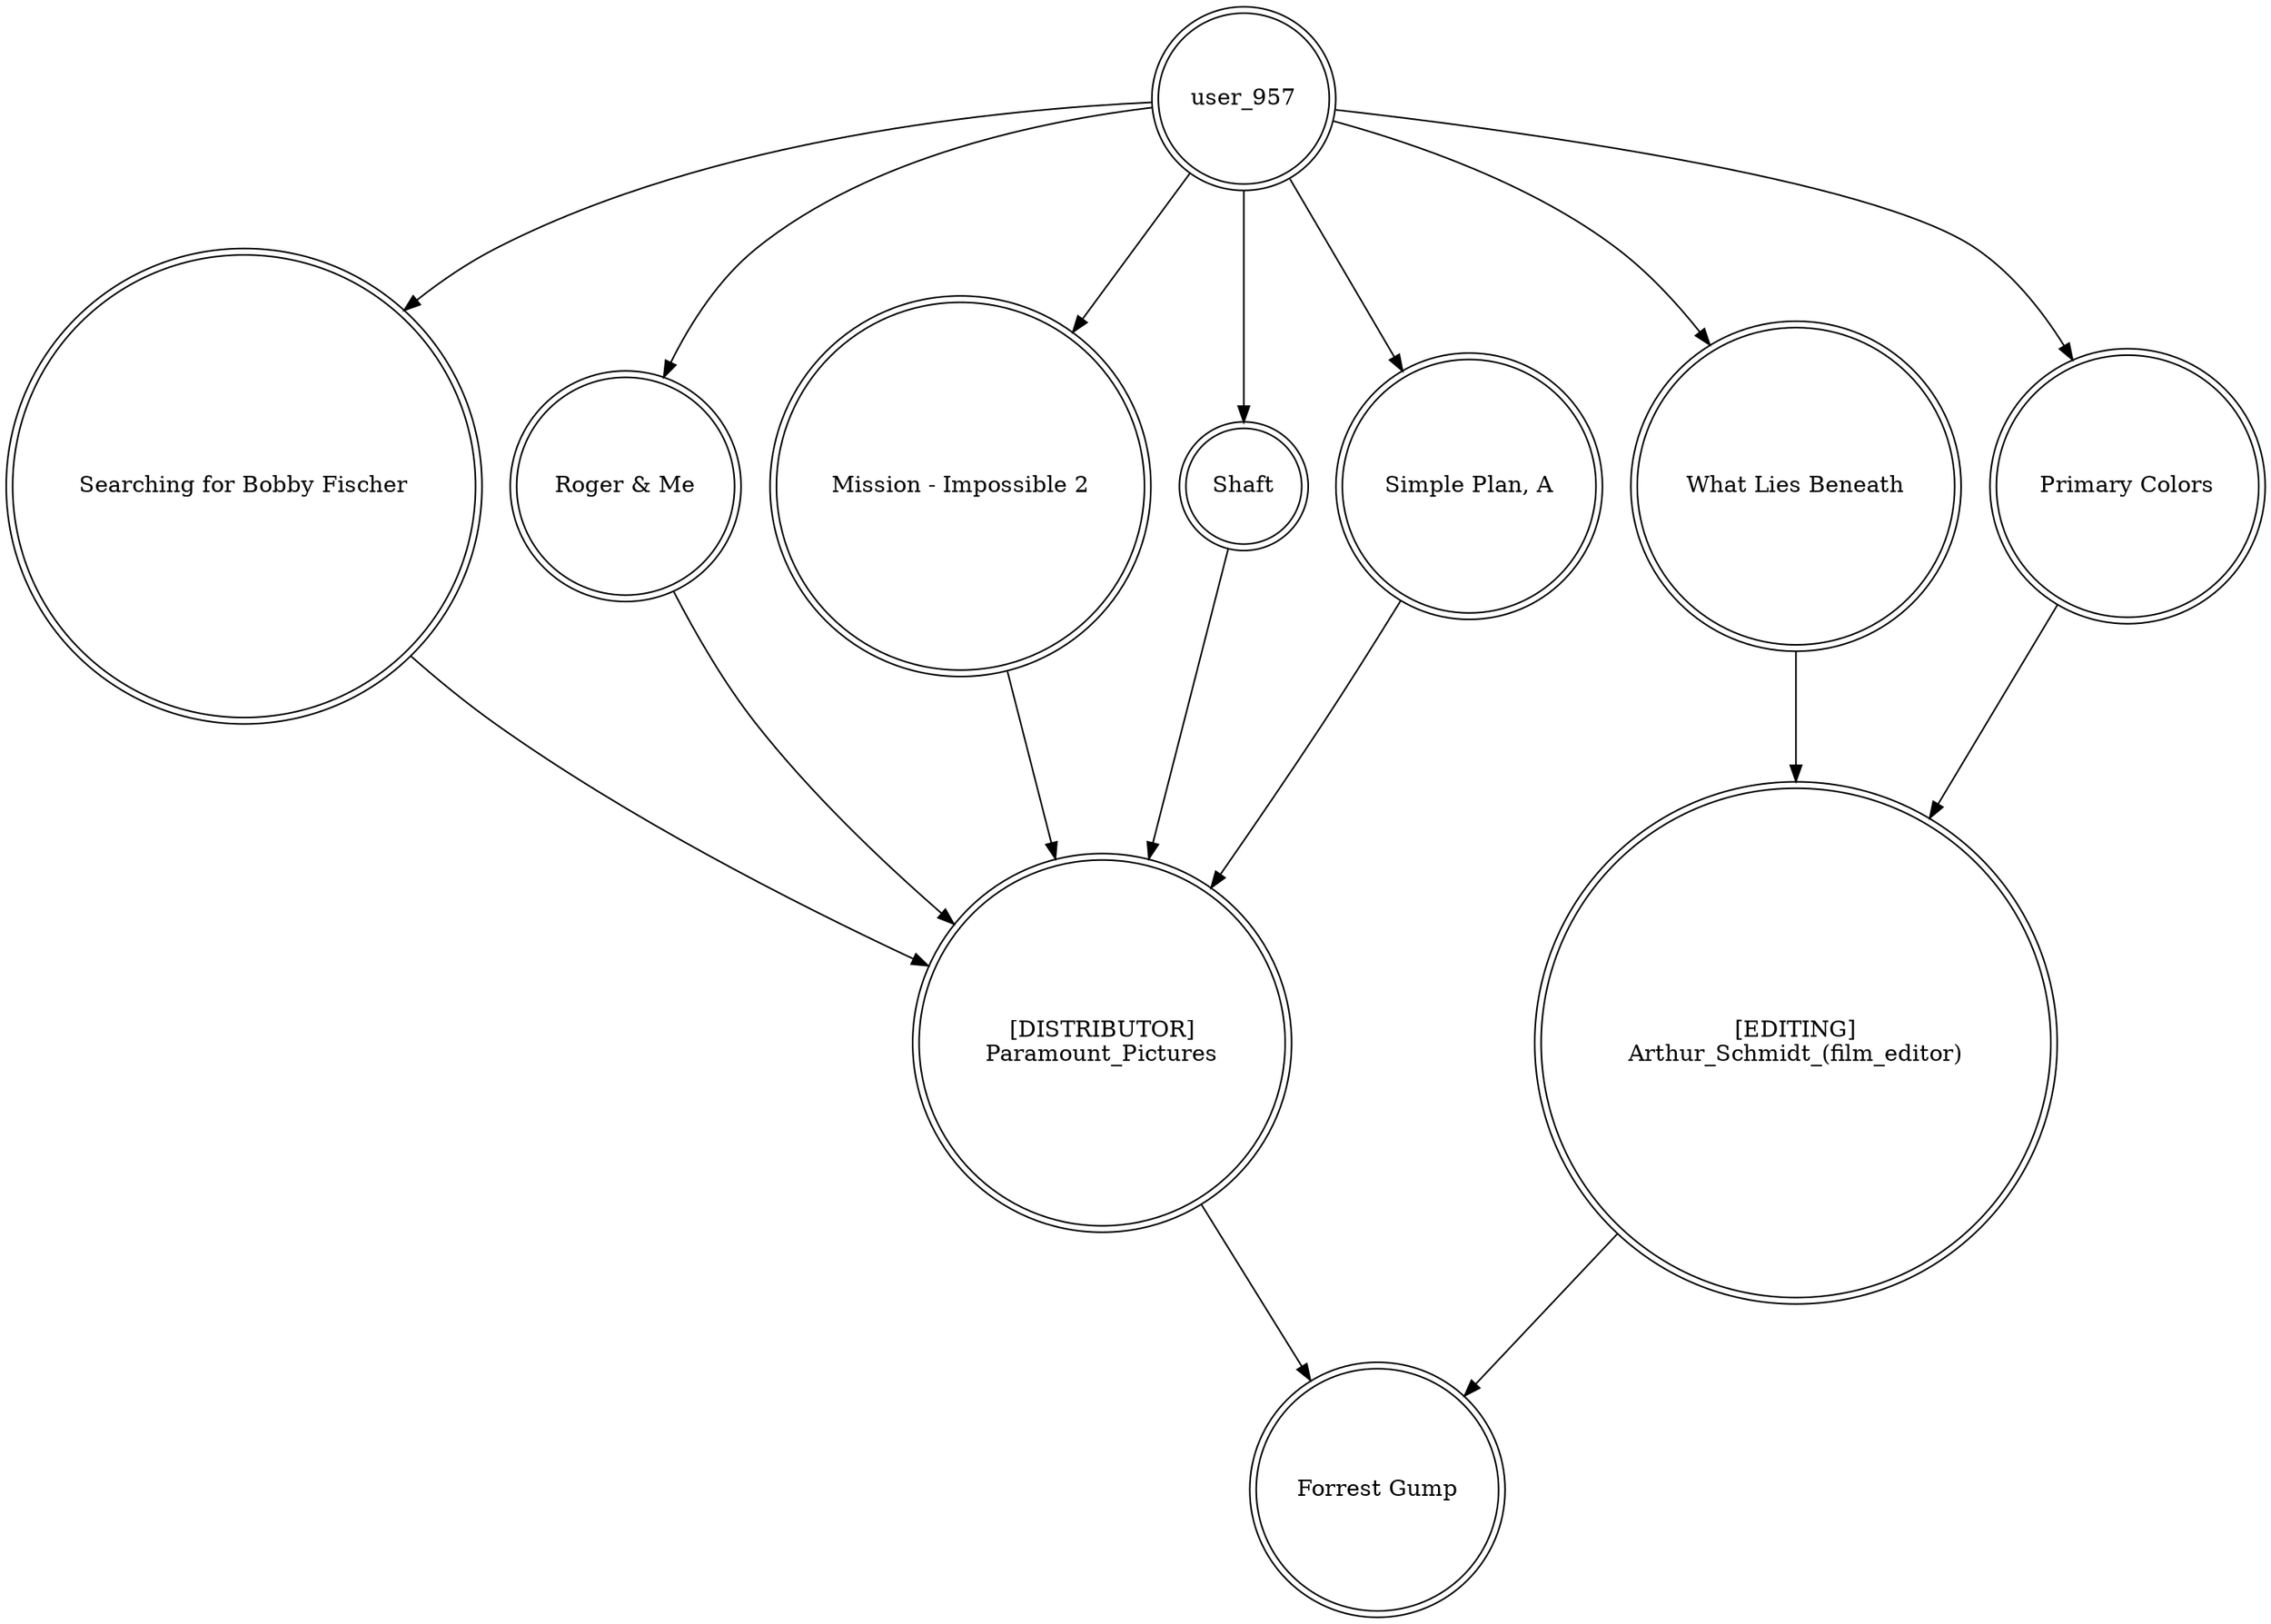 digraph finite_state_machine {
	node [shape=doublecircle]
	"Searching for Bobby Fischer" -> "[DISTRIBUTOR]
Paramount_Pictures"
	user_957 -> "What Lies Beneath"
	user_957 -> "Roger & Me"
	"[EDITING]
Arthur_Schmidt_(film_editor)" -> "Forrest Gump"
	user_957 -> "Mission - Impossible 2"
	"Primary Colors" -> "[EDITING]
Arthur_Schmidt_(film_editor)"
	user_957 -> "Primary Colors"
	"Roger & Me" -> "[DISTRIBUTOR]
Paramount_Pictures"
	user_957 -> Shaft
	"What Lies Beneath" -> "[EDITING]
Arthur_Schmidt_(film_editor)"
	user_957 -> "Searching for Bobby Fischer"
	Shaft -> "[DISTRIBUTOR]
Paramount_Pictures"
	user_957 -> "Simple Plan, A"
	"[DISTRIBUTOR]
Paramount_Pictures" -> "Forrest Gump"
	"Mission - Impossible 2" -> "[DISTRIBUTOR]
Paramount_Pictures"
	"Simple Plan, A" -> "[DISTRIBUTOR]
Paramount_Pictures"
}
